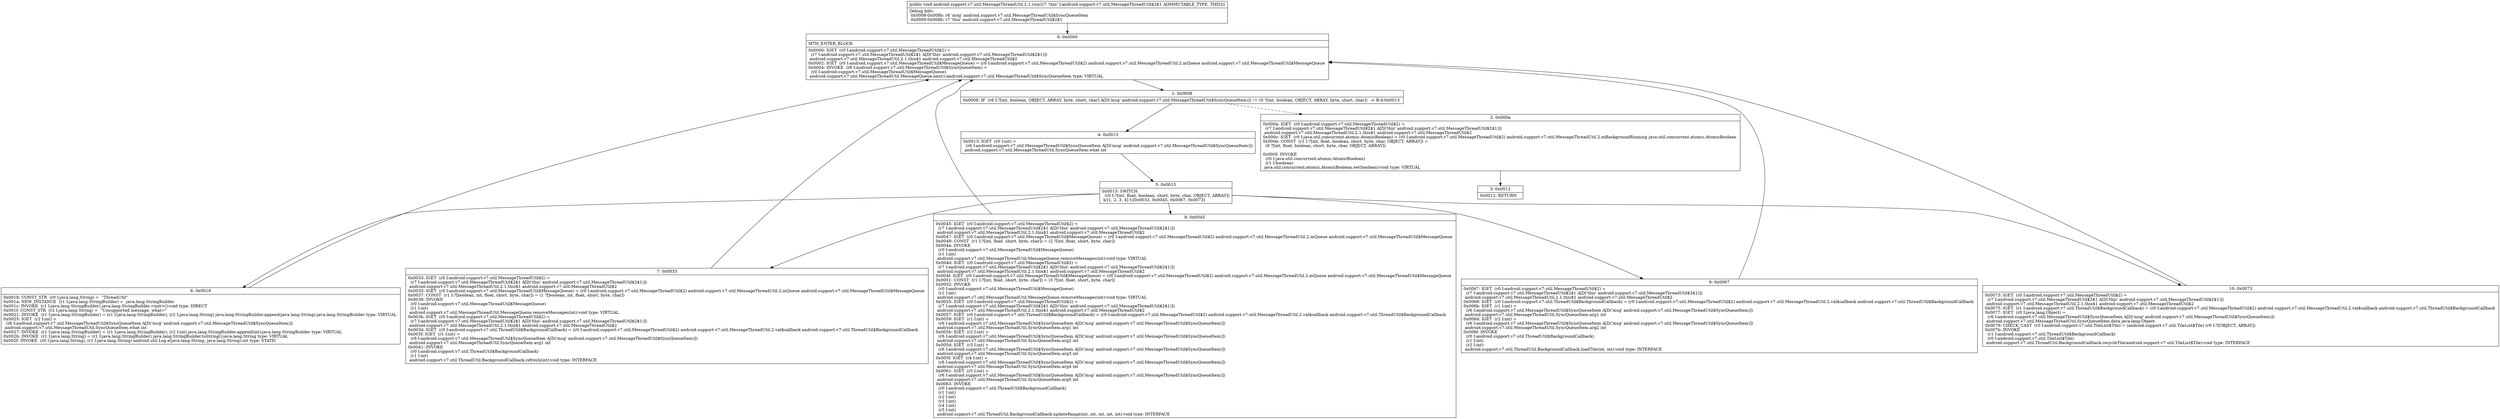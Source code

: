 digraph "CFG forandroid.support.v7.util.MessageThreadUtil.2.1.run()V" {
Node_0 [shape=record,label="{0\:\ 0x0000|MTH_ENTER_BLOCK\l|0x0000: IGET  (r0 I:android.support.v7.util.MessageThreadUtil$2) = \l  (r7 I:android.support.v7.util.MessageThreadUtil$2$1 A[D('this' android.support.v7.util.MessageThreadUtil$2$1)])\l android.support.v7.util.MessageThreadUtil.2.1.this$1 android.support.v7.util.MessageThreadUtil$2 \l0x0002: IGET  (r0 I:android.support.v7.util.MessageThreadUtil$MessageQueue) = (r0 I:android.support.v7.util.MessageThreadUtil$2) android.support.v7.util.MessageThreadUtil.2.mQueue android.support.v7.util.MessageThreadUtil$MessageQueue \l0x0004: INVOKE  (r6 I:android.support.v7.util.MessageThreadUtil$SyncQueueItem) = \l  (r0 I:android.support.v7.util.MessageThreadUtil$MessageQueue)\l android.support.v7.util.MessageThreadUtil.MessageQueue.next():android.support.v7.util.MessageThreadUtil$SyncQueueItem type: VIRTUAL \l}"];
Node_1 [shape=record,label="{1\:\ 0x0008|0x0008: IF  (r6 I:?[int, boolean, OBJECT, ARRAY, byte, short, char] A[D('msg' android.support.v7.util.MessageThreadUtil$SyncQueueItem)]) != (0 ?[int, boolean, OBJECT, ARRAY, byte, short, char])  \-\> B:4:0x0013 \l}"];
Node_2 [shape=record,label="{2\:\ 0x000a|0x000a: IGET  (r0 I:android.support.v7.util.MessageThreadUtil$2) = \l  (r7 I:android.support.v7.util.MessageThreadUtil$2$1 A[D('this' android.support.v7.util.MessageThreadUtil$2$1)])\l android.support.v7.util.MessageThreadUtil.2.1.this$1 android.support.v7.util.MessageThreadUtil$2 \l0x000c: IGET  (r0 I:java.util.concurrent.atomic.AtomicBoolean) = (r0 I:android.support.v7.util.MessageThreadUtil$2) android.support.v7.util.MessageThreadUtil.2.mBackgroundRunning java.util.concurrent.atomic.AtomicBoolean \l0x000e: CONST  (r1 I:?[int, float, boolean, short, byte, char, OBJECT, ARRAY]) = \l  (0 ?[int, float, boolean, short, byte, char, OBJECT, ARRAY])\l \l0x000f: INVOKE  \l  (r0 I:java.util.concurrent.atomic.AtomicBoolean)\l  (r1 I:boolean)\l java.util.concurrent.atomic.AtomicBoolean.set(boolean):void type: VIRTUAL \l}"];
Node_3 [shape=record,label="{3\:\ 0x0012|0x0012: RETURN   \l}"];
Node_4 [shape=record,label="{4\:\ 0x0013|0x0013: IGET  (r0 I:int) = \l  (r6 I:android.support.v7.util.MessageThreadUtil$SyncQueueItem A[D('msg' android.support.v7.util.MessageThreadUtil$SyncQueueItem)])\l android.support.v7.util.MessageThreadUtil.SyncQueueItem.what int \l}"];
Node_5 [shape=record,label="{5\:\ 0x0015|0x0015: SWITCH  \l  (r0 I:?[int, float, boolean, short, byte, char, OBJECT, ARRAY])\l k:[1, 2, 3, 4] t:[0x0033, 0x0045, 0x0067, 0x0073] \l}"];
Node_6 [shape=record,label="{6\:\ 0x0018|0x0018: CONST_STR  (r0 I:java.lang.String) =  \"ThreadUtil\" \l0x001a: NEW_INSTANCE  (r1 I:java.lang.StringBuilder) =  java.lang.StringBuilder \l0x001c: INVOKE  (r1 I:java.lang.StringBuilder) java.lang.StringBuilder.\<init\>():void type: DIRECT \l0x001f: CONST_STR  (r2 I:java.lang.String) =  \"Unsupported message, what=\" \l0x0021: INVOKE  (r1 I:java.lang.StringBuilder) = (r1 I:java.lang.StringBuilder), (r2 I:java.lang.String) java.lang.StringBuilder.append(java.lang.String):java.lang.StringBuilder type: VIRTUAL \l0x0025: IGET  (r2 I:int) = \l  (r6 I:android.support.v7.util.MessageThreadUtil$SyncQueueItem A[D('msg' android.support.v7.util.MessageThreadUtil$SyncQueueItem)])\l android.support.v7.util.MessageThreadUtil.SyncQueueItem.what int \l0x0027: INVOKE  (r1 I:java.lang.StringBuilder) = (r1 I:java.lang.StringBuilder), (r2 I:int) java.lang.StringBuilder.append(int):java.lang.StringBuilder type: VIRTUAL \l0x002b: INVOKE  (r1 I:java.lang.String) = (r1 I:java.lang.StringBuilder) java.lang.StringBuilder.toString():java.lang.String type: VIRTUAL \l0x002f: INVOKE  (r0 I:java.lang.String), (r1 I:java.lang.String) android.util.Log.e(java.lang.String, java.lang.String):int type: STATIC \l}"];
Node_7 [shape=record,label="{7\:\ 0x0033|0x0033: IGET  (r0 I:android.support.v7.util.MessageThreadUtil$2) = \l  (r7 I:android.support.v7.util.MessageThreadUtil$2$1 A[D('this' android.support.v7.util.MessageThreadUtil$2$1)])\l android.support.v7.util.MessageThreadUtil.2.1.this$1 android.support.v7.util.MessageThreadUtil$2 \l0x0035: IGET  (r0 I:android.support.v7.util.MessageThreadUtil$MessageQueue) = (r0 I:android.support.v7.util.MessageThreadUtil$2) android.support.v7.util.MessageThreadUtil.2.mQueue android.support.v7.util.MessageThreadUtil$MessageQueue \l0x0037: CONST  (r1 I:?[boolean, int, float, short, byte, char]) = (1 ?[boolean, int, float, short, byte, char]) \l0x0038: INVOKE  \l  (r0 I:android.support.v7.util.MessageThreadUtil$MessageQueue)\l  (r1 I:int)\l android.support.v7.util.MessageThreadUtil.MessageQueue.removeMessages(int):void type: VIRTUAL \l0x003b: IGET  (r0 I:android.support.v7.util.MessageThreadUtil$2) = \l  (r7 I:android.support.v7.util.MessageThreadUtil$2$1 A[D('this' android.support.v7.util.MessageThreadUtil$2$1)])\l android.support.v7.util.MessageThreadUtil.2.1.this$1 android.support.v7.util.MessageThreadUtil$2 \l0x003d: IGET  (r0 I:android.support.v7.util.ThreadUtil$BackgroundCallback) = (r0 I:android.support.v7.util.MessageThreadUtil$2) android.support.v7.util.MessageThreadUtil.2.val$callback android.support.v7.util.ThreadUtil$BackgroundCallback \l0x003f: IGET  (r1 I:int) = \l  (r6 I:android.support.v7.util.MessageThreadUtil$SyncQueueItem A[D('msg' android.support.v7.util.MessageThreadUtil$SyncQueueItem)])\l android.support.v7.util.MessageThreadUtil.SyncQueueItem.arg1 int \l0x0041: INVOKE  \l  (r0 I:android.support.v7.util.ThreadUtil$BackgroundCallback)\l  (r1 I:int)\l android.support.v7.util.ThreadUtil.BackgroundCallback.refresh(int):void type: INTERFACE \l}"];
Node_8 [shape=record,label="{8\:\ 0x0045|0x0045: IGET  (r0 I:android.support.v7.util.MessageThreadUtil$2) = \l  (r7 I:android.support.v7.util.MessageThreadUtil$2$1 A[D('this' android.support.v7.util.MessageThreadUtil$2$1)])\l android.support.v7.util.MessageThreadUtil.2.1.this$1 android.support.v7.util.MessageThreadUtil$2 \l0x0047: IGET  (r0 I:android.support.v7.util.MessageThreadUtil$MessageQueue) = (r0 I:android.support.v7.util.MessageThreadUtil$2) android.support.v7.util.MessageThreadUtil.2.mQueue android.support.v7.util.MessageThreadUtil$MessageQueue \l0x0049: CONST  (r1 I:?[int, float, short, byte, char]) = (2 ?[int, float, short, byte, char]) \l0x004a: INVOKE  \l  (r0 I:android.support.v7.util.MessageThreadUtil$MessageQueue)\l  (r1 I:int)\l android.support.v7.util.MessageThreadUtil.MessageQueue.removeMessages(int):void type: VIRTUAL \l0x004d: IGET  (r0 I:android.support.v7.util.MessageThreadUtil$2) = \l  (r7 I:android.support.v7.util.MessageThreadUtil$2$1 A[D('this' android.support.v7.util.MessageThreadUtil$2$1)])\l android.support.v7.util.MessageThreadUtil.2.1.this$1 android.support.v7.util.MessageThreadUtil$2 \l0x004f: IGET  (r0 I:android.support.v7.util.MessageThreadUtil$MessageQueue) = (r0 I:android.support.v7.util.MessageThreadUtil$2) android.support.v7.util.MessageThreadUtil.2.mQueue android.support.v7.util.MessageThreadUtil$MessageQueue \l0x0051: CONST  (r1 I:?[int, float, short, byte, char]) = (3 ?[int, float, short, byte, char]) \l0x0052: INVOKE  \l  (r0 I:android.support.v7.util.MessageThreadUtil$MessageQueue)\l  (r1 I:int)\l android.support.v7.util.MessageThreadUtil.MessageQueue.removeMessages(int):void type: VIRTUAL \l0x0055: IGET  (r0 I:android.support.v7.util.MessageThreadUtil$2) = \l  (r7 I:android.support.v7.util.MessageThreadUtil$2$1 A[D('this' android.support.v7.util.MessageThreadUtil$2$1)])\l android.support.v7.util.MessageThreadUtil.2.1.this$1 android.support.v7.util.MessageThreadUtil$2 \l0x0057: IGET  (r0 I:android.support.v7.util.ThreadUtil$BackgroundCallback) = (r0 I:android.support.v7.util.MessageThreadUtil$2) android.support.v7.util.MessageThreadUtil.2.val$callback android.support.v7.util.ThreadUtil$BackgroundCallback \l0x0059: IGET  (r1 I:int) = \l  (r6 I:android.support.v7.util.MessageThreadUtil$SyncQueueItem A[D('msg' android.support.v7.util.MessageThreadUtil$SyncQueueItem)])\l android.support.v7.util.MessageThreadUtil.SyncQueueItem.arg1 int \l0x005b: IGET  (r2 I:int) = \l  (r6 I:android.support.v7.util.MessageThreadUtil$SyncQueueItem A[D('msg' android.support.v7.util.MessageThreadUtil$SyncQueueItem)])\l android.support.v7.util.MessageThreadUtil.SyncQueueItem.arg2 int \l0x005d: IGET  (r3 I:int) = \l  (r6 I:android.support.v7.util.MessageThreadUtil$SyncQueueItem A[D('msg' android.support.v7.util.MessageThreadUtil$SyncQueueItem)])\l android.support.v7.util.MessageThreadUtil.SyncQueueItem.arg3 int \l0x005f: IGET  (r4 I:int) = \l  (r6 I:android.support.v7.util.MessageThreadUtil$SyncQueueItem A[D('msg' android.support.v7.util.MessageThreadUtil$SyncQueueItem)])\l android.support.v7.util.MessageThreadUtil.SyncQueueItem.arg4 int \l0x0061: IGET  (r5 I:int) = \l  (r6 I:android.support.v7.util.MessageThreadUtil$SyncQueueItem A[D('msg' android.support.v7.util.MessageThreadUtil$SyncQueueItem)])\l android.support.v7.util.MessageThreadUtil.SyncQueueItem.arg5 int \l0x0063: INVOKE  \l  (r0 I:android.support.v7.util.ThreadUtil$BackgroundCallback)\l  (r1 I:int)\l  (r2 I:int)\l  (r3 I:int)\l  (r4 I:int)\l  (r5 I:int)\l android.support.v7.util.ThreadUtil.BackgroundCallback.updateRange(int, int, int, int, int):void type: INTERFACE \l}"];
Node_9 [shape=record,label="{9\:\ 0x0067|0x0067: IGET  (r0 I:android.support.v7.util.MessageThreadUtil$2) = \l  (r7 I:android.support.v7.util.MessageThreadUtil$2$1 A[D('this' android.support.v7.util.MessageThreadUtil$2$1)])\l android.support.v7.util.MessageThreadUtil.2.1.this$1 android.support.v7.util.MessageThreadUtil$2 \l0x0069: IGET  (r0 I:android.support.v7.util.ThreadUtil$BackgroundCallback) = (r0 I:android.support.v7.util.MessageThreadUtil$2) android.support.v7.util.MessageThreadUtil.2.val$callback android.support.v7.util.ThreadUtil$BackgroundCallback \l0x006b: IGET  (r1 I:int) = \l  (r6 I:android.support.v7.util.MessageThreadUtil$SyncQueueItem A[D('msg' android.support.v7.util.MessageThreadUtil$SyncQueueItem)])\l android.support.v7.util.MessageThreadUtil.SyncQueueItem.arg1 int \l0x006d: IGET  (r2 I:int) = \l  (r6 I:android.support.v7.util.MessageThreadUtil$SyncQueueItem A[D('msg' android.support.v7.util.MessageThreadUtil$SyncQueueItem)])\l android.support.v7.util.MessageThreadUtil.SyncQueueItem.arg2 int \l0x006f: INVOKE  \l  (r0 I:android.support.v7.util.ThreadUtil$BackgroundCallback)\l  (r1 I:int)\l  (r2 I:int)\l android.support.v7.util.ThreadUtil.BackgroundCallback.loadTile(int, int):void type: INTERFACE \l}"];
Node_10 [shape=record,label="{10\:\ 0x0073|0x0073: IGET  (r0 I:android.support.v7.util.MessageThreadUtil$2) = \l  (r7 I:android.support.v7.util.MessageThreadUtil$2$1 A[D('this' android.support.v7.util.MessageThreadUtil$2$1)])\l android.support.v7.util.MessageThreadUtil.2.1.this$1 android.support.v7.util.MessageThreadUtil$2 \l0x0075: IGET  (r1 I:android.support.v7.util.ThreadUtil$BackgroundCallback) = (r0 I:android.support.v7.util.MessageThreadUtil$2) android.support.v7.util.MessageThreadUtil.2.val$callback android.support.v7.util.ThreadUtil$BackgroundCallback \l0x0077: IGET  (r0 I:java.lang.Object) = \l  (r6 I:android.support.v7.util.MessageThreadUtil$SyncQueueItem A[D('msg' android.support.v7.util.MessageThreadUtil$SyncQueueItem)])\l android.support.v7.util.MessageThreadUtil.SyncQueueItem.data java.lang.Object \l0x0079: CHECK_CAST  (r0 I:android.support.v7.util.TileList$Tile) = (android.support.v7.util.TileList$Tile) (r0 I:?[OBJECT, ARRAY]) \l0x007b: INVOKE  \l  (r1 I:android.support.v7.util.ThreadUtil$BackgroundCallback)\l  (r0 I:android.support.v7.util.TileList$Tile)\l android.support.v7.util.ThreadUtil.BackgroundCallback.recycleTile(android.support.v7.util.TileList$Tile):void type: INTERFACE \l}"];
MethodNode[shape=record,label="{public void android.support.v7.util.MessageThreadUtil.2.1.run((r7 'this' I:android.support.v7.util.MessageThreadUtil$2$1 A[IMMUTABLE_TYPE, THIS]))  | Debug Info:\l  0x0008\-0x008b: r6 'msg' android.support.v7.util.MessageThreadUtil$SyncQueueItem\l  0x0000\-0x008b: r7 'this' android.support.v7.util.MessageThreadUtil$2$1\l}"];
MethodNode -> Node_0;
Node_0 -> Node_1;
Node_1 -> Node_2[style=dashed];
Node_1 -> Node_4;
Node_2 -> Node_3;
Node_4 -> Node_5;
Node_5 -> Node_6;
Node_5 -> Node_7;
Node_5 -> Node_8;
Node_5 -> Node_9;
Node_5 -> Node_10;
Node_6 -> Node_0;
Node_7 -> Node_0;
Node_8 -> Node_0;
Node_9 -> Node_0;
Node_10 -> Node_0;
}

